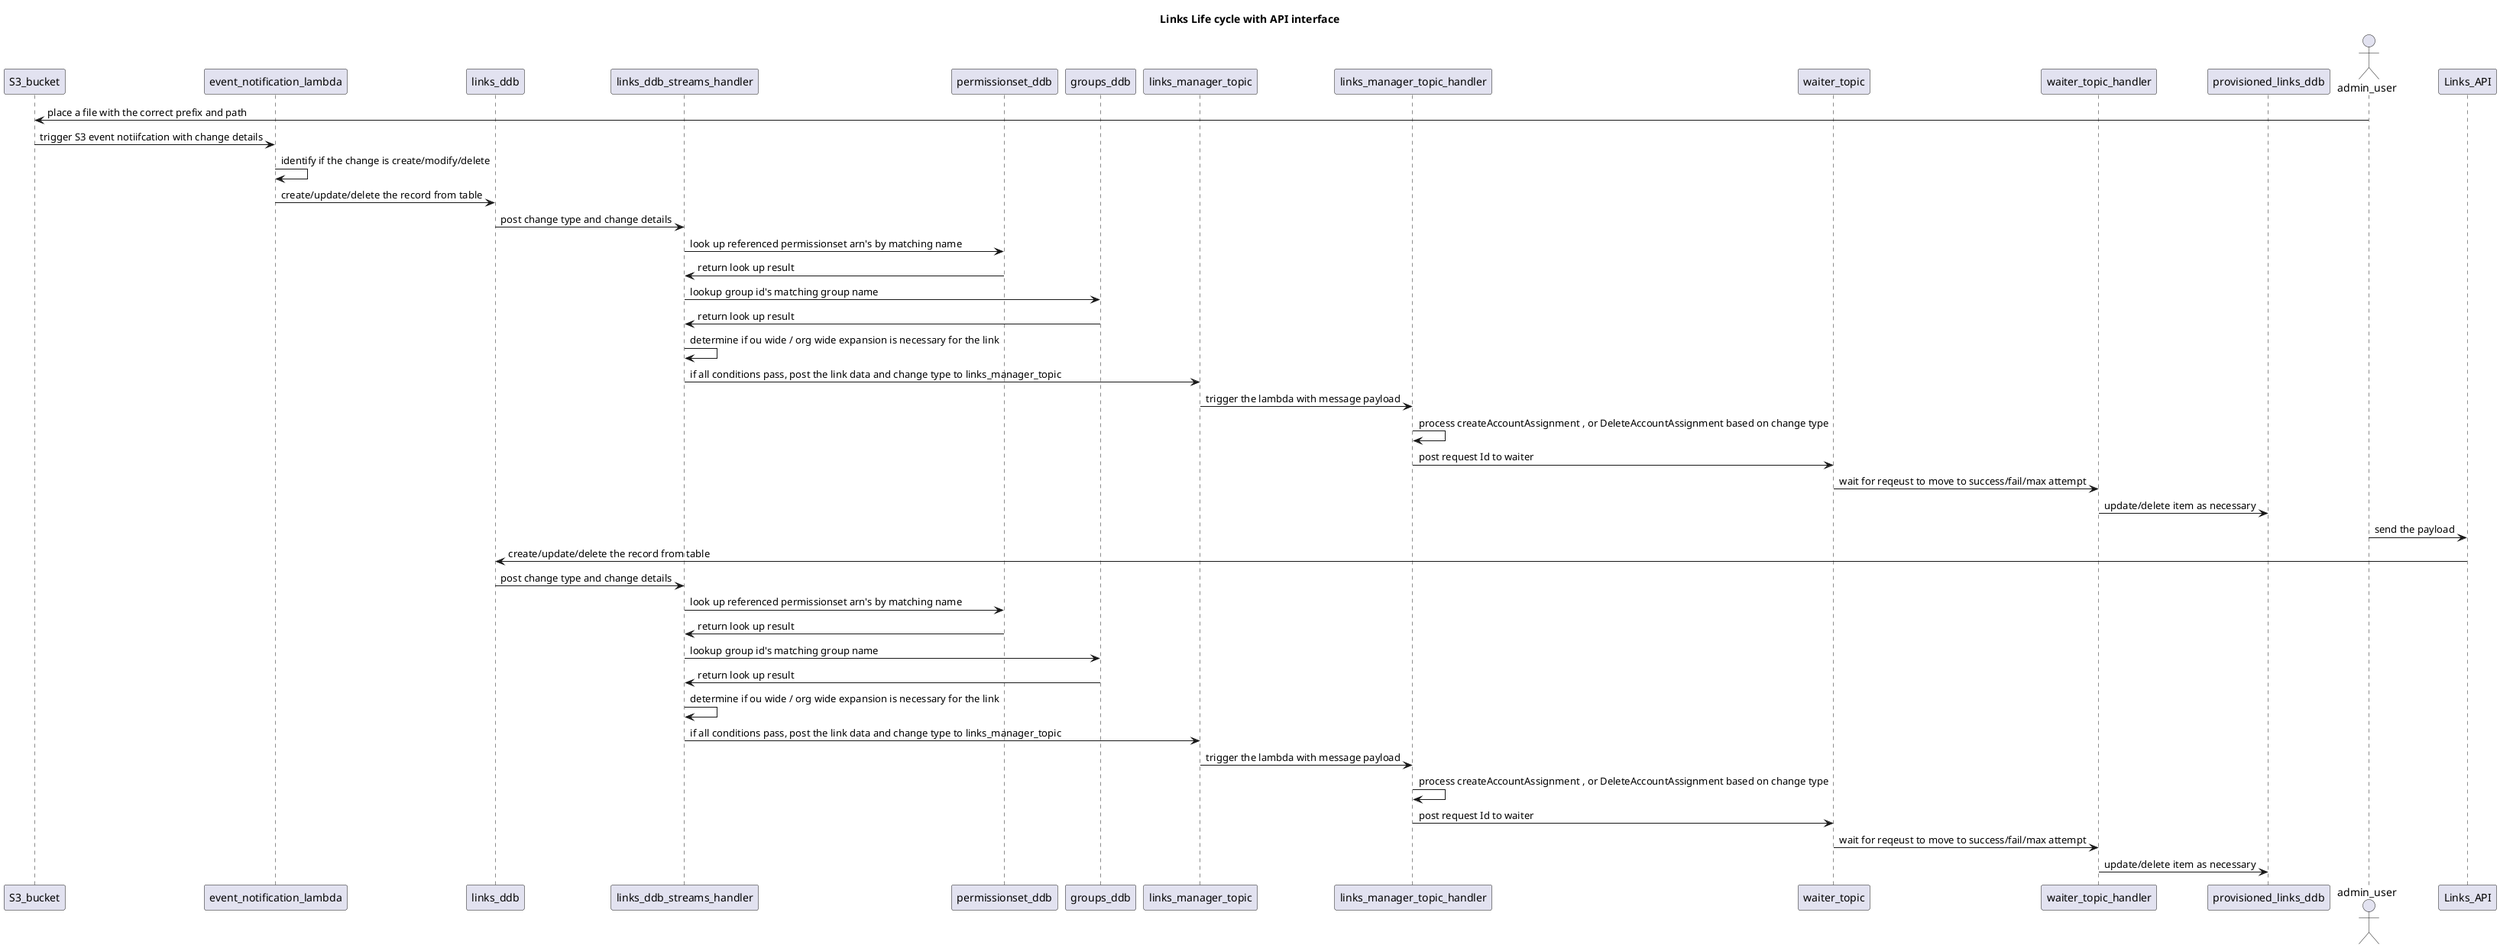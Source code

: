 @startuml

title Links Life cycle with S3 interface

actor admin_user
admin_user->S3_bucket: place a file with the correct prefix and path
S3_bucket->event_notification_lambda: trigger S3 event notiifcation with change details
event_notification_lambda->event_notification_lambda: identify if the change is create/modify/delete
event_notification_lambda->links_ddb: create/update/delete the record from table
links_ddb->links_ddb_streams_handler: post change type and change details
links_ddb_streams_handler->permissionset_ddb: look up referenced permissionset arn's by matching name
permissionset_ddb->links_ddb_streams_handler: return look up result
links_ddb_streams_handler->groups_ddb: lookup group id's matching group name
groups_ddb->links_ddb_streams_handler: return look up result
links_ddb_streams_handler->links_ddb_streams_handler: determine if ou wide / org wide expansion is necessary for the link
links_ddb_streams_handler->links_manager_topic: if all conditions pass, post the link data and change type to links_manager_topic
links_manager_topic->links_manager_topic_handler: trigger the lambda with message payload
links_manager_topic_handler->links_manager_topic_handler: process createAccountAssignment , or DeleteAccountAssignment based on change type
links_manager_topic_handler->waiter_topic: post request Id to waiter
waiter_topic->waiter_topic_handler: wait for reqeust to move to success/fail/max attempt
waiter_topic_handler->provisioned_links_ddb: update/delete item as necessary

title Links Life cycle with API interface

actor admin_user
admin_user->Links_API: send the payload 
Links_API->links_ddb: create/update/delete the record from table
links_ddb->links_ddb_streams_handler: post change type and change details
links_ddb_streams_handler->permissionset_ddb: look up referenced permissionset arn's by matching name
permissionset_ddb->links_ddb_streams_handler: return look up result
links_ddb_streams_handler->groups_ddb: lookup group id's matching group name
groups_ddb->links_ddb_streams_handler: return look up result
links_ddb_streams_handler->links_ddb_streams_handler: determine if ou wide / org wide expansion is necessary for the link
links_ddb_streams_handler->links_manager_topic: if all conditions pass, post the link data and change type to links_manager_topic
links_manager_topic->links_manager_topic_handler: trigger the lambda with message payload
links_manager_topic_handler->links_manager_topic_handler: process createAccountAssignment , or DeleteAccountAssignment based on change type
links_manager_topic_handler->waiter_topic: post request Id to waiter
waiter_topic->waiter_topic_handler: wait for reqeust to move to success/fail/max attempt
waiter_topic_handler->provisioned_links_ddb: update/delete item as necessary

@enduml

